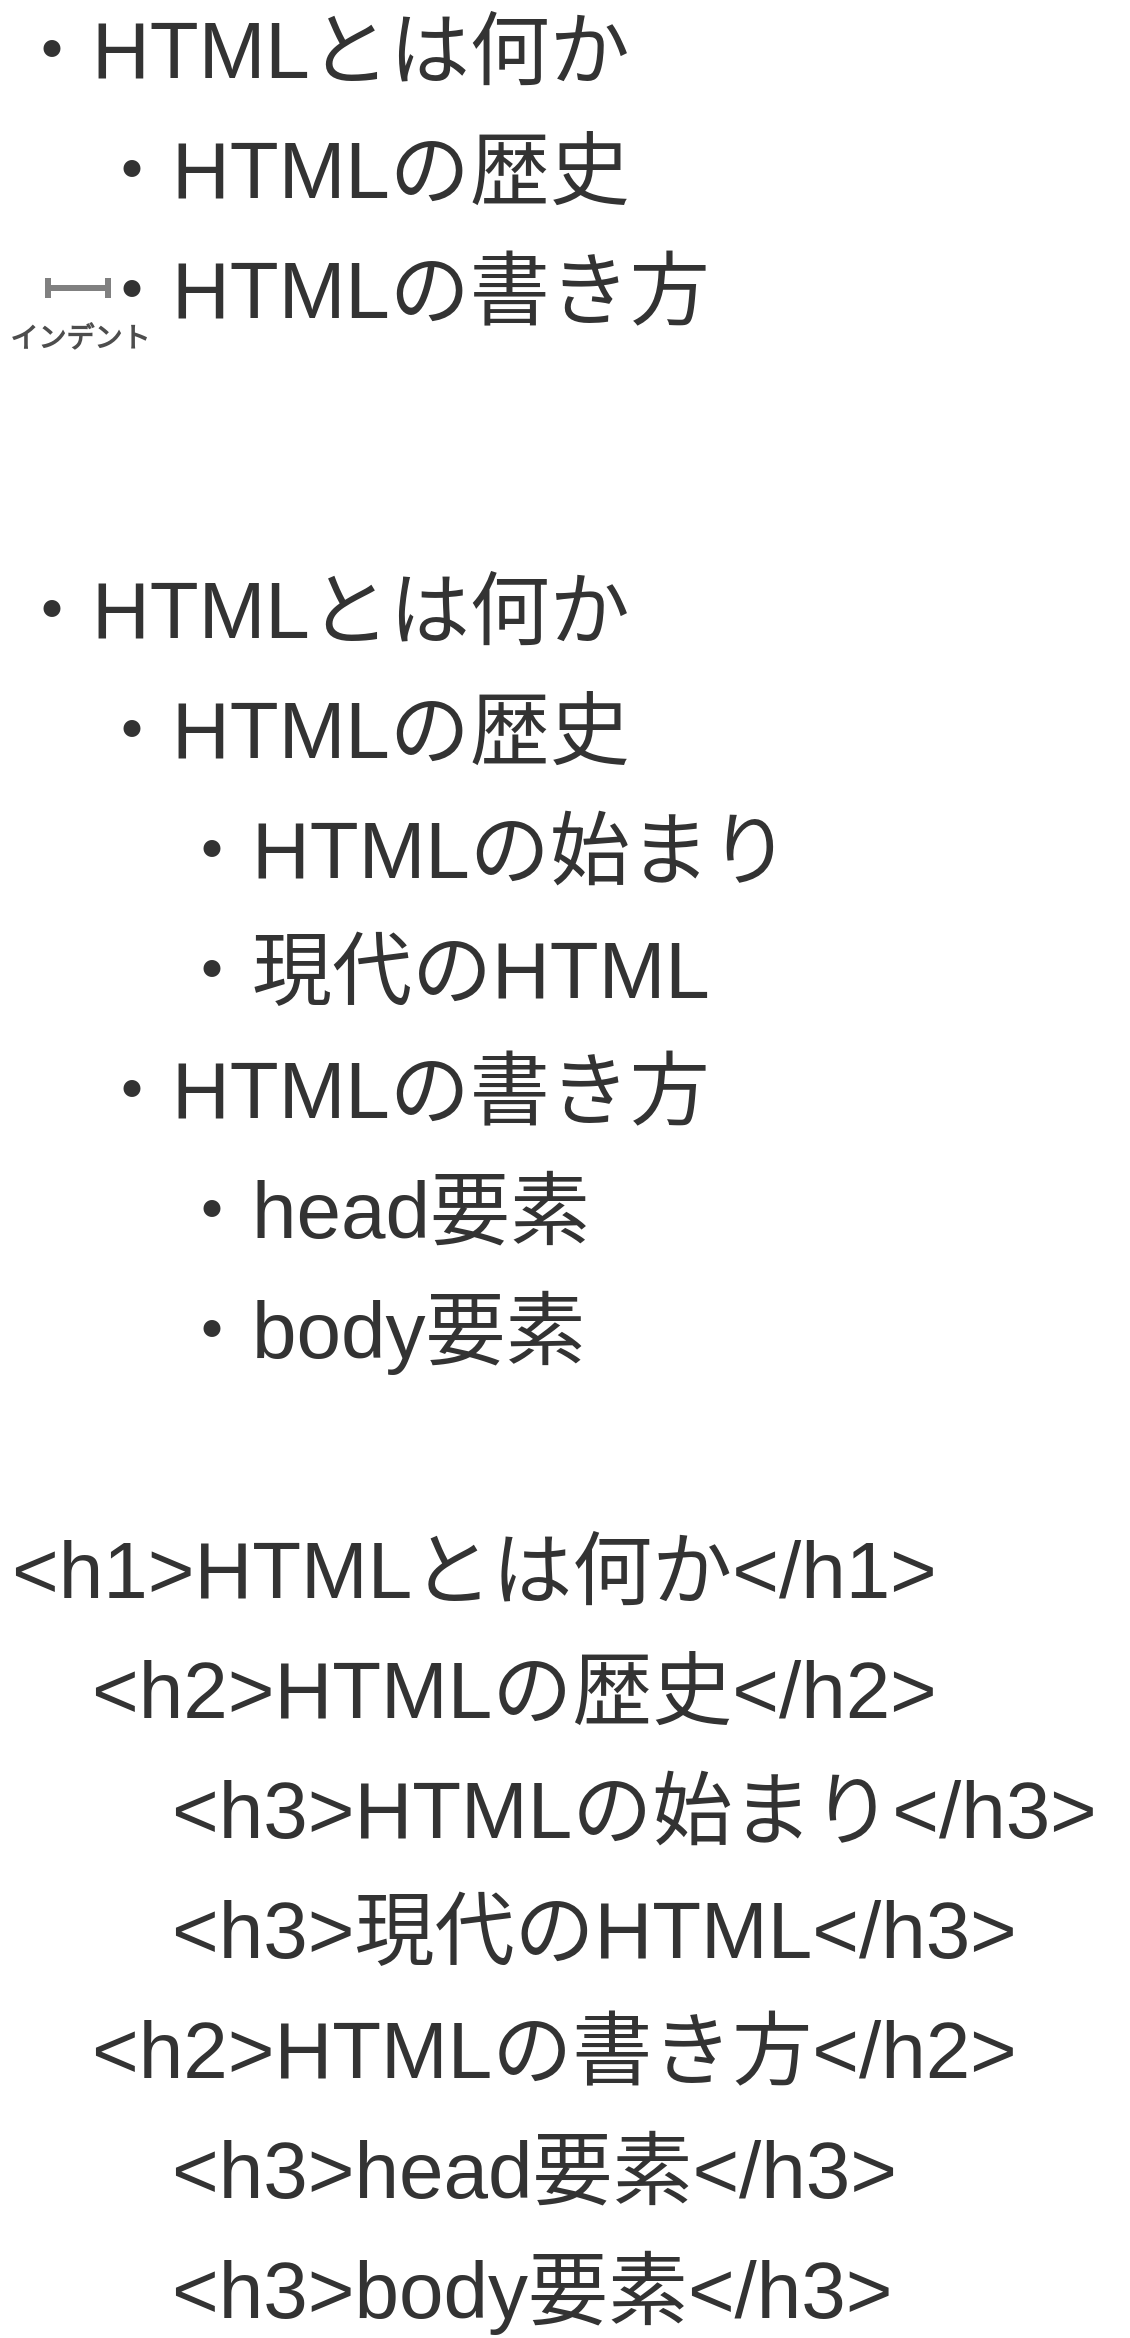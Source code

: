 <mxfile version="14.1.8" type="device"><diagram id="67B2qVPKCzjwmlKUfe3U" name="ページ1"><mxGraphModel dx="1422" dy="862" grid="1" gridSize="10" guides="1" tooltips="1" connect="1" arrows="1" fold="1" page="1" pageScale="1" pageWidth="1169" pageHeight="827" background="#FFFFFF" math="0" shadow="0"><root><mxCell id="0"/><mxCell id="1" parent="0"/><mxCell id="6FK7CWXa5-9mBd8hkXq1-16" value="・HTMLとは何か" style="text;html=1;strokeColor=none;fillColor=none;align=left;verticalAlign=middle;whiteSpace=wrap;rounded=0;fontSize=40;fontColor=#333333;" parent="1" vertex="1"><mxGeometry x="80" y="120" width="329" height="40" as="geometry"/></mxCell><mxCell id="GN-TZciF51GnGmJjs1k9-1" value="・HTMLの歴史" style="text;html=1;strokeColor=none;fillColor=none;align=left;verticalAlign=middle;whiteSpace=wrap;rounded=0;fontSize=40;fontColor=#333333;" parent="1" vertex="1"><mxGeometry x="120" y="180" width="329" height="40" as="geometry"/></mxCell><mxCell id="GN-TZciF51GnGmJjs1k9-2" value="・HTMLの書き方" style="text;html=1;strokeColor=none;fillColor=none;align=left;verticalAlign=middle;whiteSpace=wrap;rounded=0;fontSize=40;fontColor=#333333;" parent="1" vertex="1"><mxGeometry x="120" y="240" width="329" height="40" as="geometry"/></mxCell><mxCell id="GN-TZciF51GnGmJjs1k9-4" value="" style="shape=crossbar;whiteSpace=wrap;html=1;rounded=1;align=left;strokeWidth=3;strokeColor=#808080;" parent="1" vertex="1"><mxGeometry x="100" y="255" width="30" height="10" as="geometry"/></mxCell><mxCell id="GN-TZciF51GnGmJjs1k9-5" value="インデント" style="text;html=1;strokeColor=none;fillColor=none;align=center;verticalAlign=middle;whiteSpace=wrap;rounded=0;fontStyle=1;fontSize=14;fontColor=#4D4D4D;" parent="1" vertex="1"><mxGeometry x="76" y="275" width="80" height="20" as="geometry"/></mxCell><mxCell id="GN-TZciF51GnGmJjs1k9-8" value="・HTMLとは何か" style="text;html=1;strokeColor=none;fillColor=none;align=left;verticalAlign=middle;whiteSpace=wrap;rounded=0;fontSize=40;fontColor=#333333;" parent="1" vertex="1"><mxGeometry x="80" y="400" width="329" height="40" as="geometry"/></mxCell><mxCell id="GN-TZciF51GnGmJjs1k9-9" value="・HTMLの歴史" style="text;html=1;strokeColor=none;fillColor=none;align=left;verticalAlign=middle;whiteSpace=wrap;rounded=0;fontSize=40;fontColor=#333333;" parent="1" vertex="1"><mxGeometry x="120" y="460" width="329" height="40" as="geometry"/></mxCell><mxCell id="GN-TZciF51GnGmJjs1k9-10" value="・HTMLの書き方" style="text;html=1;strokeColor=none;fillColor=none;align=left;verticalAlign=middle;whiteSpace=wrap;rounded=0;fontSize=40;fontColor=#333333;" parent="1" vertex="1"><mxGeometry x="120" y="640" width="329" height="40" as="geometry"/></mxCell><mxCell id="GN-TZciF51GnGmJjs1k9-13" value="・HTMLの始まり" style="text;html=1;strokeColor=none;fillColor=none;align=left;verticalAlign=middle;whiteSpace=wrap;rounded=0;fontSize=40;fontColor=#333333;" parent="1" vertex="1"><mxGeometry x="160" y="520" width="329" height="40" as="geometry"/></mxCell><mxCell id="GN-TZciF51GnGmJjs1k9-14" value="・現代のHTML" style="text;html=1;strokeColor=none;fillColor=none;align=left;verticalAlign=middle;whiteSpace=wrap;rounded=0;fontSize=40;fontColor=#333333;" parent="1" vertex="1"><mxGeometry x="160" y="580" width="329" height="40" as="geometry"/></mxCell><mxCell id="GN-TZciF51GnGmJjs1k9-15" value="・head要素" style="text;html=1;strokeColor=none;fillColor=none;align=left;verticalAlign=middle;whiteSpace=wrap;rounded=0;fontSize=40;fontColor=#333333;" parent="1" vertex="1"><mxGeometry x="160" y="700" width="329" height="40" as="geometry"/></mxCell><mxCell id="GN-TZciF51GnGmJjs1k9-16" value="・body要素" style="text;html=1;strokeColor=none;fillColor=none;align=left;verticalAlign=middle;whiteSpace=wrap;rounded=0;fontSize=40;fontColor=#333333;" parent="1" vertex="1"><mxGeometry x="160" y="760" width="329" height="40" as="geometry"/></mxCell><mxCell id="iuPADH0AODykfH4r0Po_-1" value="&amp;lt;h1&amp;gt;HTMLとは何か&amp;lt;/h1&amp;gt;" style="text;html=1;strokeColor=none;fillColor=none;align=left;verticalAlign=middle;whiteSpace=wrap;rounded=0;fontSize=40;fontColor=#333333;" vertex="1" parent="1"><mxGeometry x="80" y="880" width="480" height="40" as="geometry"/></mxCell><mxCell id="iuPADH0AODykfH4r0Po_-2" value="&amp;lt;h2&amp;gt;HTMLの歴史&amp;lt;/h2&amp;gt;" style="text;html=1;strokeColor=none;fillColor=none;align=left;verticalAlign=middle;whiteSpace=wrap;rounded=0;fontSize=40;fontColor=#333333;" vertex="1" parent="1"><mxGeometry x="120" y="940" width="440" height="40" as="geometry"/></mxCell><mxCell id="iuPADH0AODykfH4r0Po_-3" value="&amp;lt;h2&amp;gt;HTMLの書き方&amp;lt;/h2&amp;gt;" style="text;html=1;strokeColor=none;fillColor=none;align=left;verticalAlign=middle;whiteSpace=wrap;rounded=0;fontSize=40;fontColor=#333333;" vertex="1" parent="1"><mxGeometry x="120" y="1120" width="480" height="40" as="geometry"/></mxCell><mxCell id="iuPADH0AODykfH4r0Po_-4" value="&amp;lt;h3&amp;gt;HTMLの始まり&amp;lt;/h3&amp;gt;" style="text;html=1;strokeColor=none;fillColor=none;align=left;verticalAlign=middle;whiteSpace=wrap;rounded=0;fontSize=40;fontColor=#333333;" vertex="1" parent="1"><mxGeometry x="160" y="1000" width="480" height="40" as="geometry"/></mxCell><mxCell id="iuPADH0AODykfH4r0Po_-5" value="&amp;lt;h3&amp;gt;現代のHTML&amp;lt;/h3&amp;gt;" style="text;html=1;strokeColor=none;fillColor=none;align=left;verticalAlign=middle;whiteSpace=wrap;rounded=0;fontSize=40;fontColor=#333333;" vertex="1" parent="1"><mxGeometry x="160" y="1060" width="440" height="40" as="geometry"/></mxCell><mxCell id="iuPADH0AODykfH4r0Po_-6" value="&amp;lt;h3&amp;gt;head要素&amp;lt;/h3&amp;gt;" style="text;html=1;strokeColor=none;fillColor=none;align=left;verticalAlign=middle;whiteSpace=wrap;rounded=0;fontSize=40;fontColor=#333333;" vertex="1" parent="1"><mxGeometry x="160" y="1180" width="390" height="40" as="geometry"/></mxCell><mxCell id="iuPADH0AODykfH4r0Po_-7" value="&amp;lt;h3&amp;gt;body要素&amp;lt;/h3&amp;gt;" style="text;html=1;strokeColor=none;fillColor=none;align=left;verticalAlign=middle;whiteSpace=wrap;rounded=0;fontSize=40;fontColor=#333333;" vertex="1" parent="1"><mxGeometry x="160" y="1240" width="370" height="40" as="geometry"/></mxCell></root></mxGraphModel></diagram></mxfile>